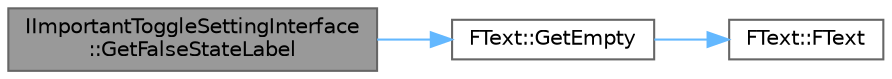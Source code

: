 digraph "IImportantToggleSettingInterface::GetFalseStateLabel"
{
 // INTERACTIVE_SVG=YES
 // LATEX_PDF_SIZE
  bgcolor="transparent";
  edge [fontname=Helvetica,fontsize=10,labelfontname=Helvetica,labelfontsize=10];
  node [fontname=Helvetica,fontsize=10,shape=box,height=0.2,width=0.4];
  rankdir="LR";
  Node1 [id="Node000001",label="IImportantToggleSettingInterface\l::GetFalseStateLabel",height=0.2,width=0.4,color="gray40", fillcolor="grey60", style="filled", fontcolor="black",tooltip=" "];
  Node1 -> Node2 [id="edge1_Node000001_Node000002",color="steelblue1",style="solid",tooltip=" "];
  Node2 [id="Node000002",label="FText::GetEmpty",height=0.2,width=0.4,color="grey40", fillcolor="white", style="filled",URL="$d0/dcb/classFText.html#a6361bb286905ce84b9426c5d913c717b",tooltip=" "];
  Node2 -> Node3 [id="edge2_Node000002_Node000003",color="steelblue1",style="solid",tooltip=" "];
  Node3 [id="Node000003",label="FText::FText",height=0.2,width=0.4,color="grey40", fillcolor="white", style="filled",URL="$d0/dcb/classFText.html#aed2543585ee29658b23f660d8108334c",tooltip=" "];
}
